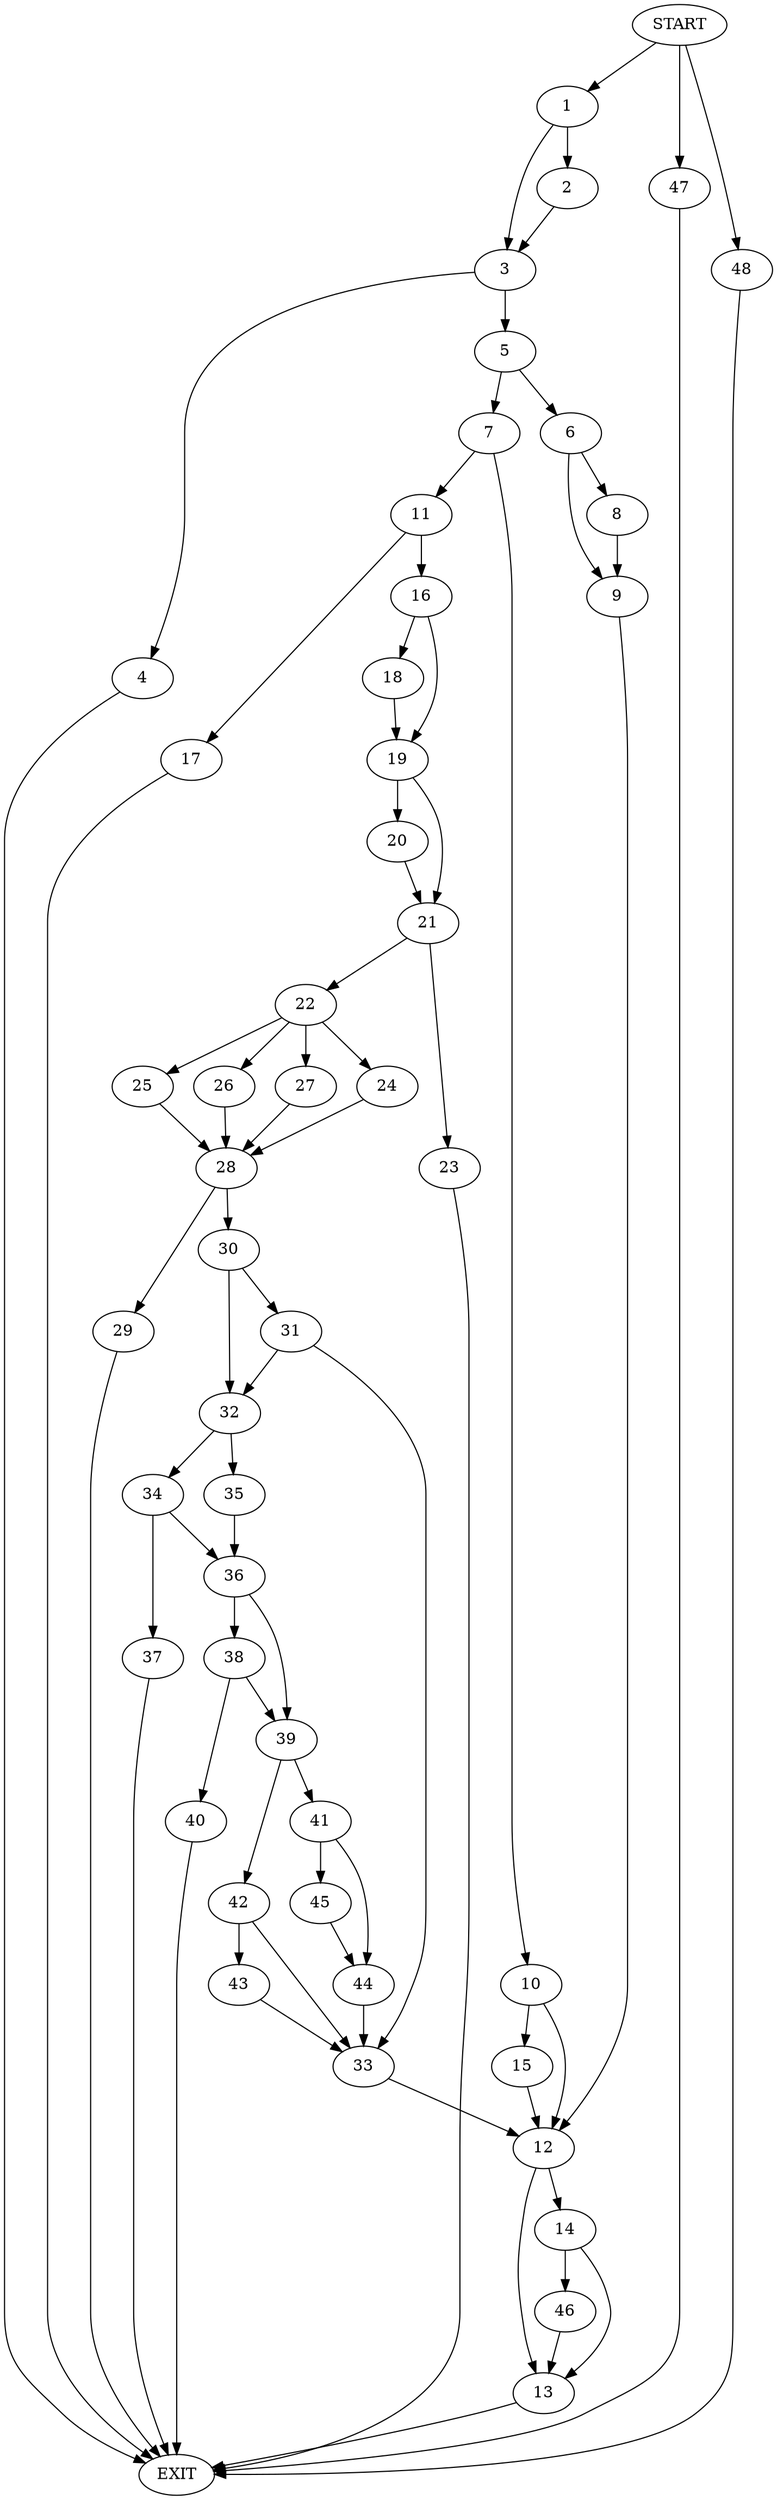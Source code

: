 digraph {
0 [label="START"]
49 [label="EXIT"]
0 -> 1
1 -> 2
1 -> 3
2 -> 3
3 -> 4
3 -> 5
5 -> 6
5 -> 7
4 -> 49
6 -> 8
6 -> 9
7 -> 10
7 -> 11
9 -> 12
8 -> 9
12 -> 13
12 -> 14
10 -> 15
10 -> 12
11 -> 16
11 -> 17
17 -> 49
16 -> 18
16 -> 19
18 -> 19
19 -> 20
19 -> 21
21 -> 22
21 -> 23
20 -> 21
23 -> 49
22 -> 24
22 -> 25
22 -> 26
22 -> 27
25 -> 28
24 -> 28
27 -> 28
26 -> 28
28 -> 29
28 -> 30
30 -> 31
30 -> 32
29 -> 49
31 -> 32
31 -> 33
32 -> 34
32 -> 35
33 -> 12
34 -> 36
34 -> 37
35 -> 36
37 -> 49
36 -> 38
36 -> 39
38 -> 40
38 -> 39
39 -> 41
39 -> 42
40 -> 49
42 -> 33
42 -> 43
41 -> 44
41 -> 45
43 -> 33
44 -> 33
45 -> 44
15 -> 12
13 -> 49
14 -> 13
14 -> 46
46 -> 13
0 -> 47
47 -> 49
0 -> 48
48 -> 49
}
